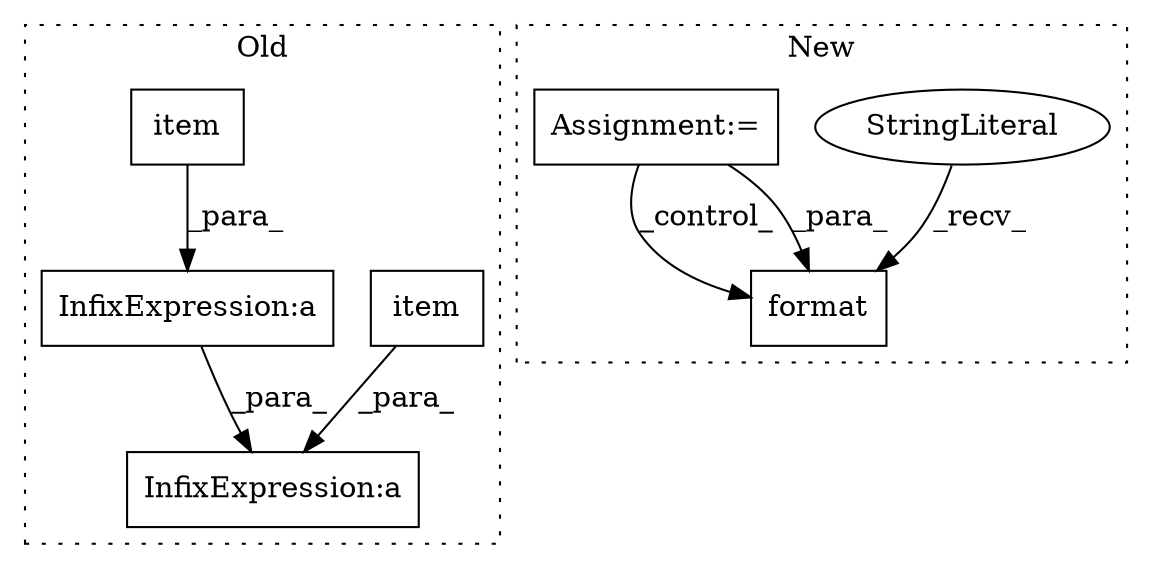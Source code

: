 digraph G {
subgraph cluster0 {
1 [label="item" a="32" s="4159" l="6" shape="box"];
5 [label="InfixExpression:a" a="27" s="4078" l="3" shape="box"];
6 [label="InfixExpression:a" a="27" s="3946" l="3" shape="box"];
7 [label="item" a="32" s="3988" l="6" shape="box"];
label = "Old";
style="dotted";
}
subgraph cluster1 {
2 [label="format" a="32" s="4694,4710" l="7,1" shape="box"];
3 [label="StringLiteral" a="45" s="4682" l="11" shape="ellipse"];
4 [label="Assignment:=" a="7" s="4510,4640" l="89,2" shape="box"];
label = "New";
style="dotted";
}
1 -> 5 [label="_para_"];
3 -> 2 [label="_recv_"];
4 -> 2 [label="_control_"];
4 -> 2 [label="_para_"];
6 -> 5 [label="_para_"];
7 -> 6 [label="_para_"];
}